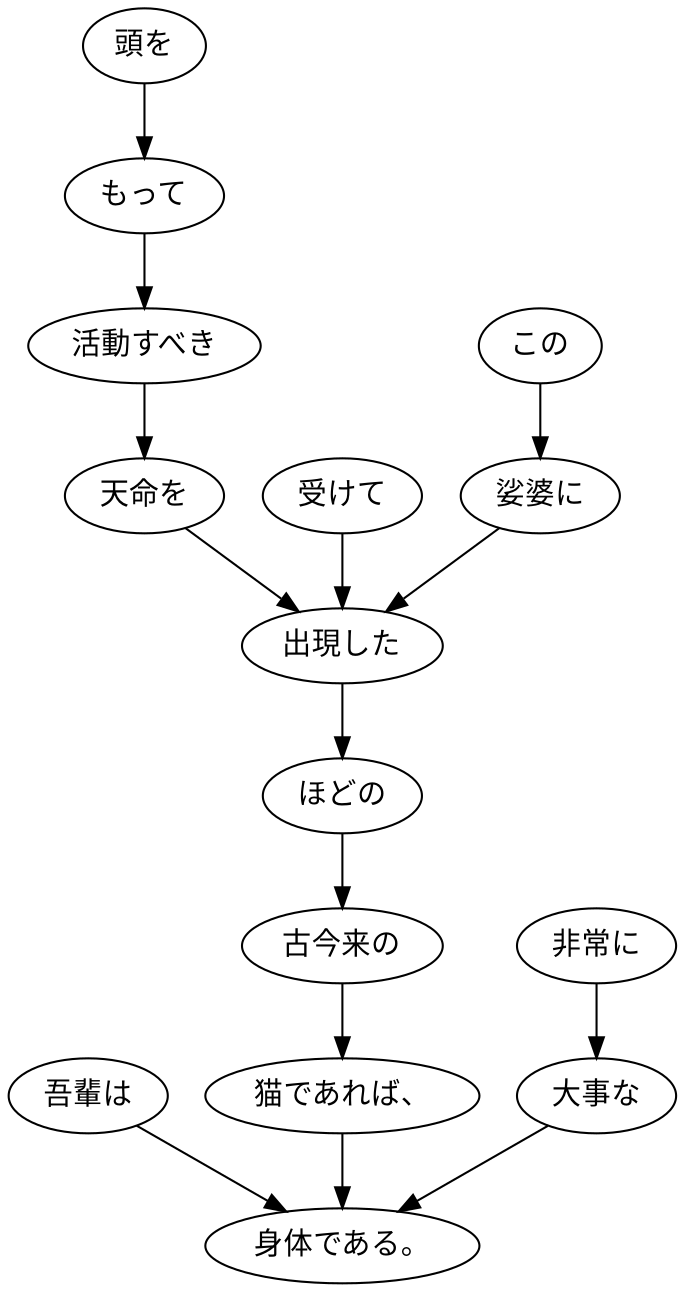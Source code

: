 digraph graph3205 {
	node0 [label="吾輩は"];
	node1 [label="頭を"];
	node2 [label="もって"];
	node3 [label="活動すべき"];
	node4 [label="天命を"];
	node5 [label="受けて"];
	node6 [label="この"];
	node7 [label="娑婆に"];
	node8 [label="出現した"];
	node9 [label="ほどの"];
	node10 [label="古今来の"];
	node11 [label="猫であれば、"];
	node12 [label="非常に"];
	node13 [label="大事な"];
	node14 [label="身体である。"];
	node0 -> node14;
	node1 -> node2;
	node2 -> node3;
	node3 -> node4;
	node4 -> node8;
	node5 -> node8;
	node6 -> node7;
	node7 -> node8;
	node8 -> node9;
	node9 -> node10;
	node10 -> node11;
	node11 -> node14;
	node12 -> node13;
	node13 -> node14;
}
